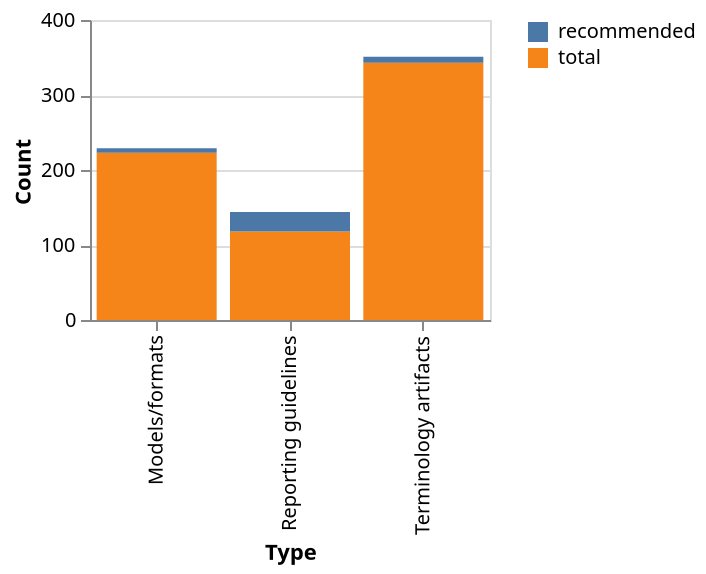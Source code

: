 {
  "$schema": "https://vega.github.io/schema/vega-lite/v2.json",
  "data": {
    "values": [
      {
        "name": "Reporting guidelines",
        "type": "total",
        "value": 118
      },
      {
        "name": "Reporting guidelines",
        "type": "recommended",
        "value": 26
      },
      {
        "name": "Models/formats",
        "type": "total",
        "value": 223
      },
      {
        "name": "Models/formats",
        "type": "recommended",
        "value": 6
      },
      {
        "name": "Terminology artifacts",
        "type": "total",
        "value": 343
      },
      {
        "name": "Terminology artifacts",
        "type": "recommended",
        "value": 8
      }
    ]
  },
  "mark": "bar",
  "encoding": {
    "x": {
      "field": "name",
      "type": "nominal",
      "axis": {
        "title": "Type"
      }
    },
    "y": {
      "field": "value",
      "type": "quantitative",
      "axis": {
        "title": "Count"
      }
    },
    "color": {
      "field": "type",
      "type": "nominal",
      "legend": {
        "title": ""
      }
    }
  },
  "config": {
    "facet": {
      "cell": {
        "strokeWidth": 0
      }
    },
    "axis": {
      "domainWidth": 1
    }
  },
  "width": 200,
  "height": 150
}
